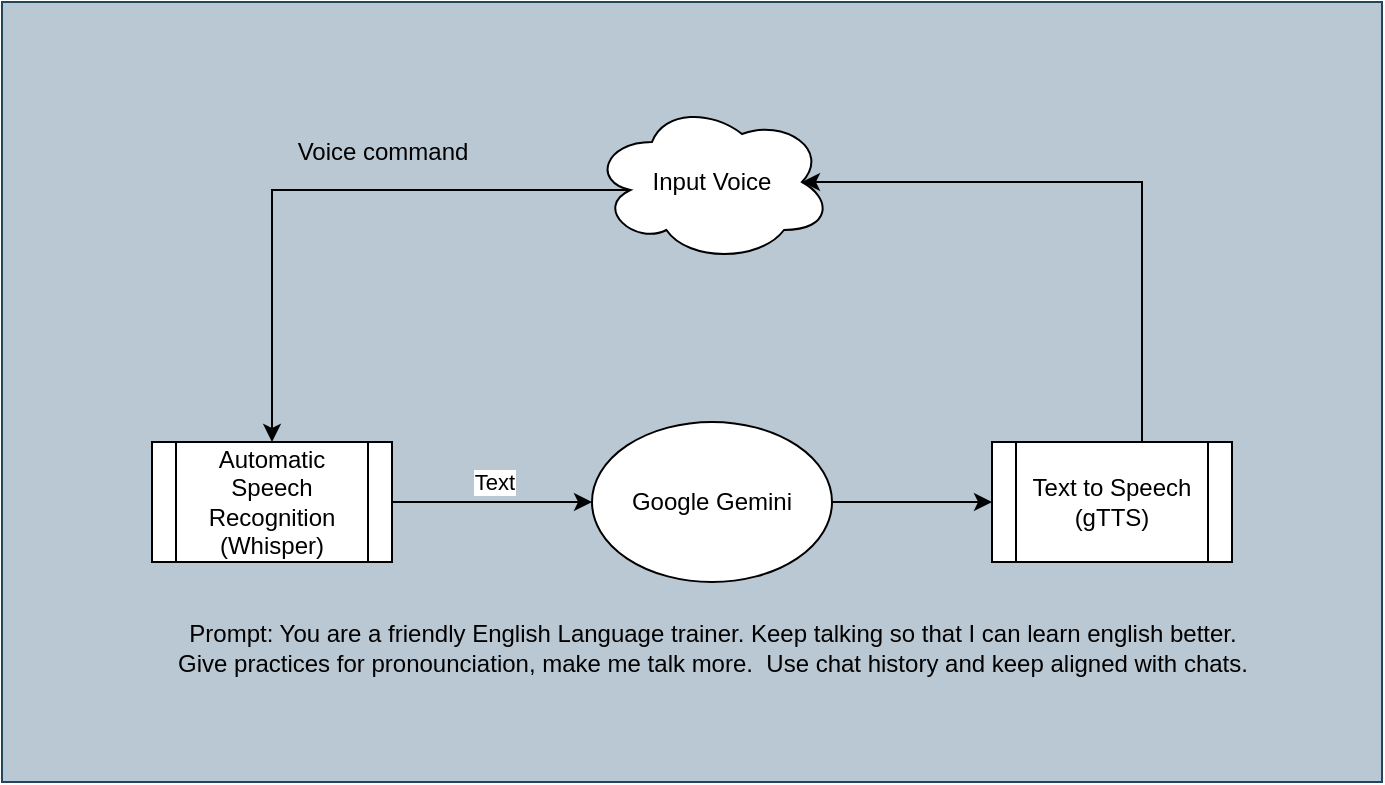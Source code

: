 <mxfile version="24.6.4" type="github">
  <diagram name="Page-1" id="gXbyF3qXyhQlLYsCx0Ya">
    <mxGraphModel dx="1400" dy="743" grid="1" gridSize="10" guides="1" tooltips="1" connect="1" arrows="1" fold="1" page="1" pageScale="1" pageWidth="850" pageHeight="1100" math="0" shadow="0">
      <root>
        <mxCell id="0" />
        <mxCell id="1" parent="0" />
        <mxCell id="61okysOQSv1O7eJIanx_-36" value="" style="rounded=0;whiteSpace=wrap;html=1;fillColor=#bac8d3;strokeColor=#23445d;" vertex="1" parent="1">
          <mxGeometry x="70" y="90" width="690" height="390" as="geometry" />
        </mxCell>
        <mxCell id="61okysOQSv1O7eJIanx_-3" value="" style="edgeStyle=orthogonalEdgeStyle;rounded=0;orthogonalLoop=1;jettySize=auto;html=1;exitX=0.16;exitY=0.55;exitDx=0;exitDy=0;exitPerimeter=0;" edge="1" parent="1" source="61okysOQSv1O7eJIanx_-1" target="61okysOQSv1O7eJIanx_-2">
          <mxGeometry relative="1" as="geometry">
            <mxPoint x="377" y="183.12" as="sourcePoint" />
          </mxGeometry>
        </mxCell>
        <mxCell id="61okysOQSv1O7eJIanx_-1" value="Input Voice" style="ellipse;shape=cloud;whiteSpace=wrap;html=1;" vertex="1" parent="1">
          <mxGeometry x="365" y="140" width="120" height="80" as="geometry" />
        </mxCell>
        <mxCell id="61okysOQSv1O7eJIanx_-8" value="" style="edgeStyle=orthogonalEdgeStyle;rounded=0;orthogonalLoop=1;jettySize=auto;html=1;" edge="1" parent="1" source="61okysOQSv1O7eJIanx_-2" target="61okysOQSv1O7eJIanx_-5">
          <mxGeometry relative="1" as="geometry" />
        </mxCell>
        <mxCell id="61okysOQSv1O7eJIanx_-14" value="Text" style="edgeLabel;html=1;align=center;verticalAlign=middle;resizable=0;points=[];" vertex="1" connectable="0" parent="61okysOQSv1O7eJIanx_-8">
          <mxGeometry x="0.016" y="10" relative="1" as="geometry">
            <mxPoint as="offset" />
          </mxGeometry>
        </mxCell>
        <mxCell id="61okysOQSv1O7eJIanx_-2" value="Automatic Speech Recognition&lt;div&gt;(Whisper)&lt;/div&gt;" style="shape=process;whiteSpace=wrap;html=1;backgroundOutline=1;" vertex="1" parent="1">
          <mxGeometry x="145" y="310" width="120" height="60" as="geometry" />
        </mxCell>
        <mxCell id="61okysOQSv1O7eJIanx_-10" value="" style="edgeStyle=orthogonalEdgeStyle;rounded=0;orthogonalLoop=1;jettySize=auto;html=1;" edge="1" parent="1" source="61okysOQSv1O7eJIanx_-5" target="61okysOQSv1O7eJIanx_-9">
          <mxGeometry relative="1" as="geometry" />
        </mxCell>
        <mxCell id="61okysOQSv1O7eJIanx_-5" value="Google Gemini" style="ellipse;whiteSpace=wrap;html=1;" vertex="1" parent="1">
          <mxGeometry x="365" y="300" width="120" height="80" as="geometry" />
        </mxCell>
        <mxCell id="61okysOQSv1O7eJIanx_-9" value="Text to Speech&lt;div&gt;(gTTS)&lt;/div&gt;" style="shape=process;whiteSpace=wrap;html=1;backgroundOutline=1;" vertex="1" parent="1">
          <mxGeometry x="565" y="310" width="120" height="60" as="geometry" />
        </mxCell>
        <mxCell id="61okysOQSv1O7eJIanx_-12" style="edgeStyle=orthogonalEdgeStyle;rounded=0;orthogonalLoop=1;jettySize=auto;html=1;entryX=0.875;entryY=0.5;entryDx=0;entryDy=0;entryPerimeter=0;" edge="1" parent="1" target="61okysOQSv1O7eJIanx_-1">
          <mxGeometry relative="1" as="geometry">
            <mxPoint x="640" y="310" as="sourcePoint" />
            <mxPoint x="475" y="180" as="targetPoint" />
            <Array as="points">
              <mxPoint x="640" y="180" />
            </Array>
          </mxGeometry>
        </mxCell>
        <mxCell id="61okysOQSv1O7eJIanx_-13" value="Prompt: You are a friendly English Language trainer. Keep talking so that I can learn english better.&lt;div&gt;Give practices for pronounciation, make me talk more.&amp;nbsp; Use chat history and keep aligned with chats.&lt;/div&gt;" style="text;html=1;align=center;verticalAlign=middle;resizable=0;points=[];autosize=1;strokeColor=none;fillColor=none;" vertex="1" parent="1">
          <mxGeometry x="145" y="393" width="560" height="40" as="geometry" />
        </mxCell>
        <mxCell id="61okysOQSv1O7eJIanx_-15" value="Voice command" style="text;html=1;align=center;verticalAlign=middle;resizable=0;points=[];autosize=1;strokeColor=none;fillColor=none;" vertex="1" parent="1">
          <mxGeometry x="205" y="150" width="110" height="30" as="geometry" />
        </mxCell>
        <mxCell id="61okysOQSv1O7eJIanx_-16" value="
